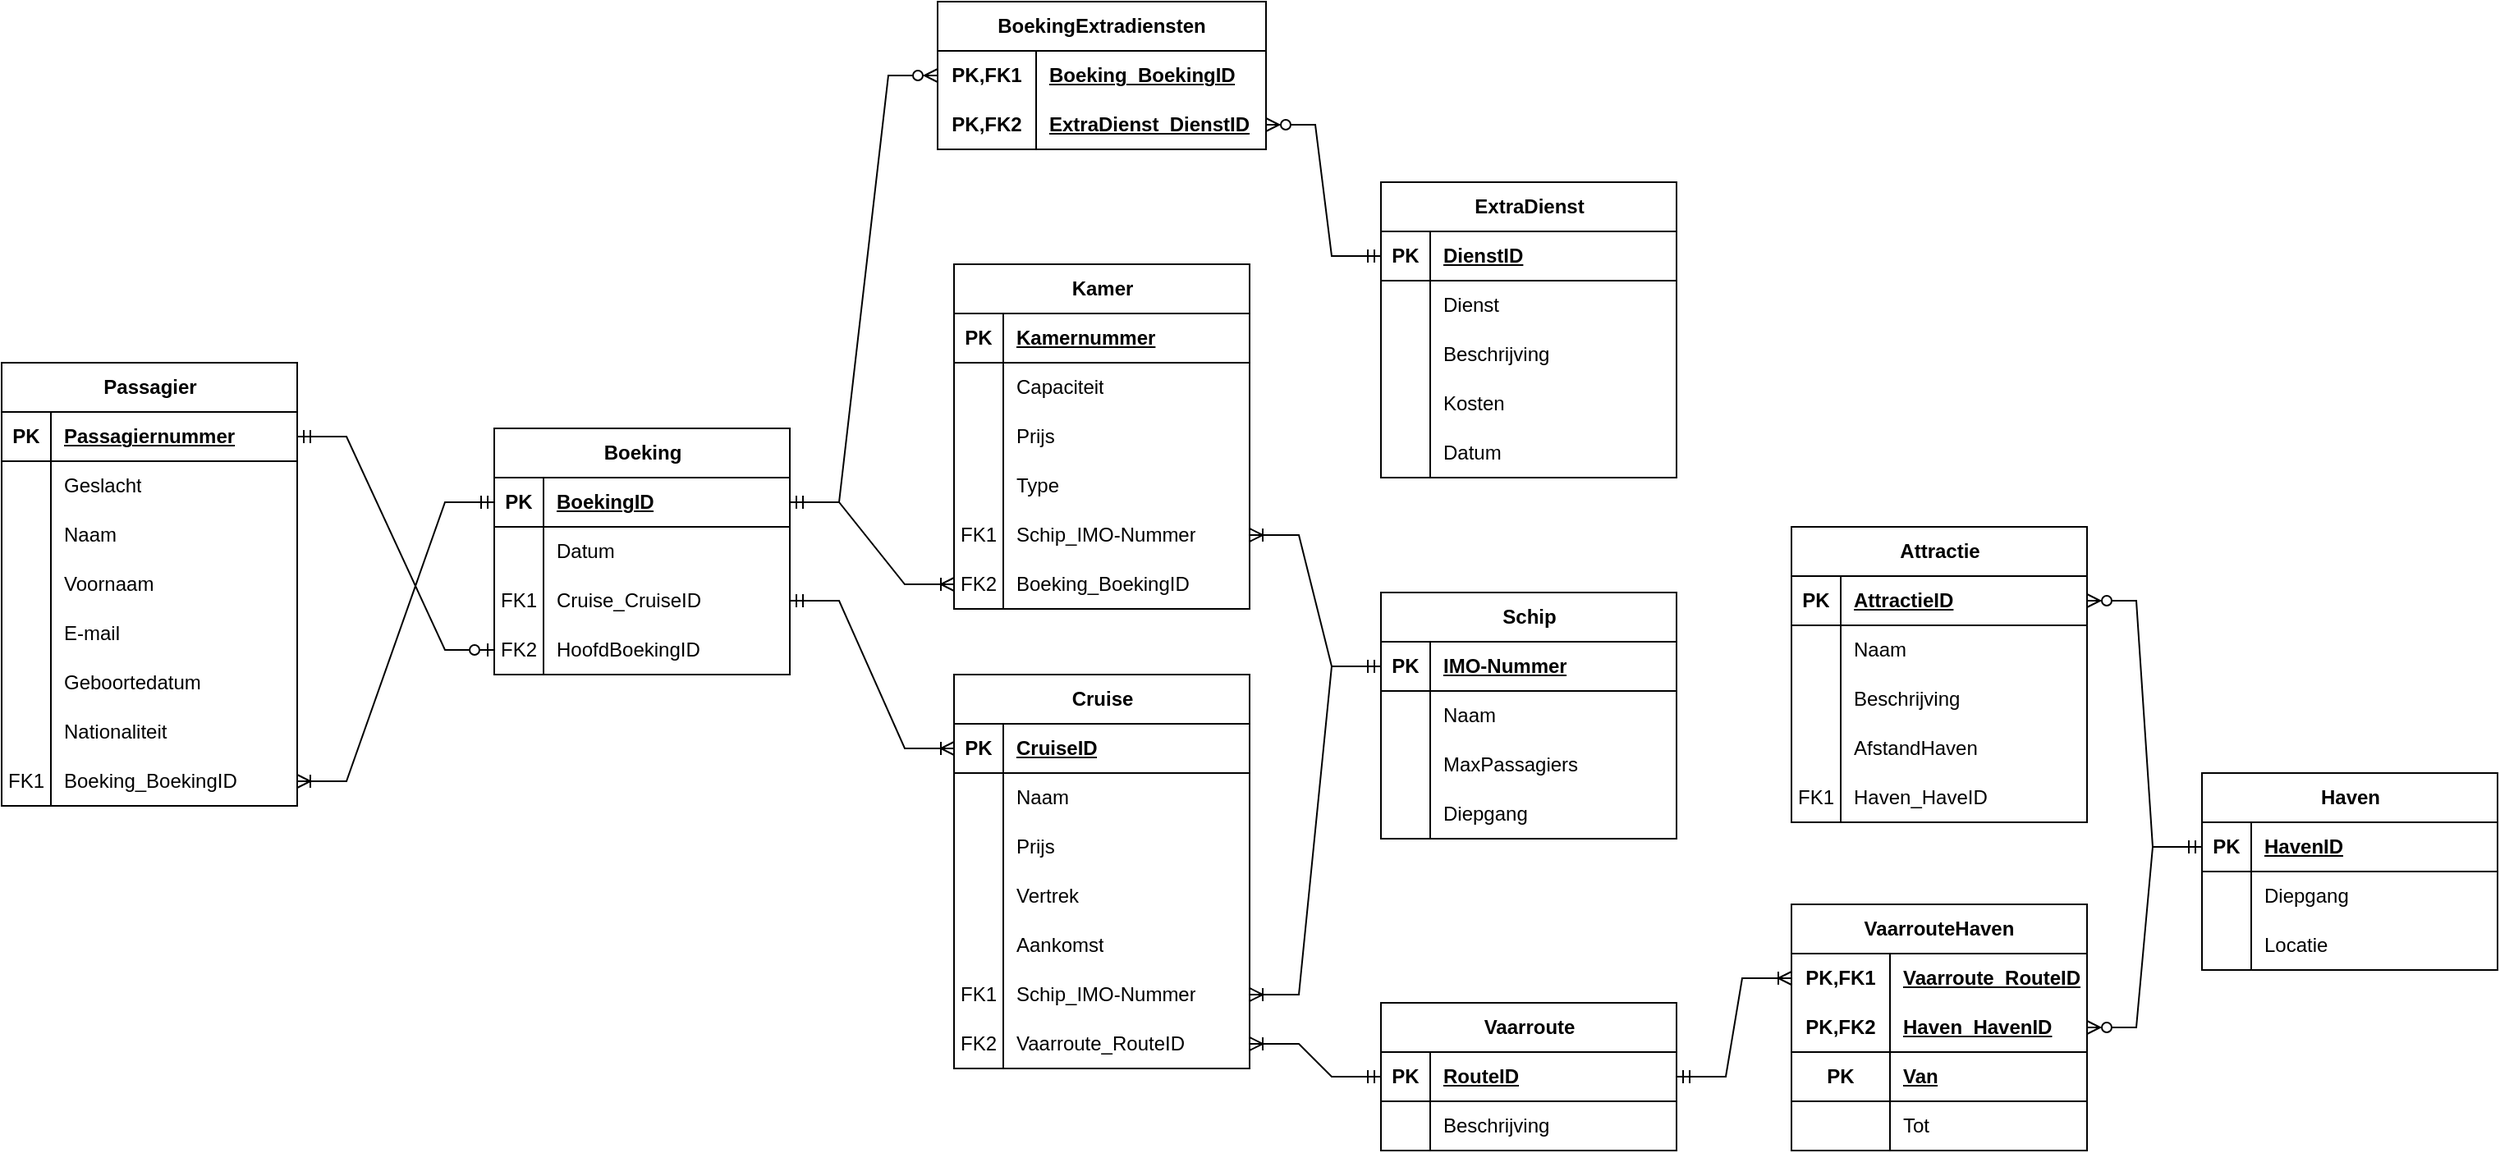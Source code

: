 <mxfile version="24.9.2">
  <diagram name="Pagina-1" id="iaRJB9y06wpxsuJR9kmJ">
    <mxGraphModel dx="1969" dy="868" grid="1" gridSize="10" guides="1" tooltips="1" connect="1" arrows="1" fold="1" page="1" pageScale="1" pageWidth="827" pageHeight="1169" math="0" shadow="0">
      <root>
        <mxCell id="0" />
        <mxCell id="1" parent="0" />
        <mxCell id="brrcOGSuiO2o1eat0ceF-1" value="Passagier" style="shape=table;startSize=30;container=1;collapsible=1;childLayout=tableLayout;fixedRows=1;rowLines=0;fontStyle=1;align=center;resizeLast=1;html=1;" vertex="1" parent="1">
          <mxGeometry x="80" y="500" width="180" height="270" as="geometry">
            <mxRectangle x="40" y="70" width="90" height="30" as="alternateBounds" />
          </mxGeometry>
        </mxCell>
        <mxCell id="brrcOGSuiO2o1eat0ceF-2" value="" style="shape=tableRow;horizontal=0;startSize=0;swimlaneHead=0;swimlaneBody=0;fillColor=none;collapsible=0;dropTarget=0;points=[[0,0.5],[1,0.5]];portConstraint=eastwest;top=0;left=0;right=0;bottom=1;" vertex="1" parent="brrcOGSuiO2o1eat0ceF-1">
          <mxGeometry y="30" width="180" height="30" as="geometry" />
        </mxCell>
        <mxCell id="brrcOGSuiO2o1eat0ceF-3" value="PK" style="shape=partialRectangle;connectable=0;fillColor=none;top=0;left=0;bottom=0;right=0;fontStyle=1;overflow=hidden;whiteSpace=wrap;html=1;" vertex="1" parent="brrcOGSuiO2o1eat0ceF-2">
          <mxGeometry width="30" height="30" as="geometry">
            <mxRectangle width="30" height="30" as="alternateBounds" />
          </mxGeometry>
        </mxCell>
        <mxCell id="brrcOGSuiO2o1eat0ceF-4" value="Passagiernummer" style="shape=partialRectangle;connectable=0;fillColor=none;top=0;left=0;bottom=0;right=0;align=left;spacingLeft=6;fontStyle=5;overflow=hidden;whiteSpace=wrap;html=1;" vertex="1" parent="brrcOGSuiO2o1eat0ceF-2">
          <mxGeometry x="30" width="150" height="30" as="geometry">
            <mxRectangle width="150" height="30" as="alternateBounds" />
          </mxGeometry>
        </mxCell>
        <mxCell id="brrcOGSuiO2o1eat0ceF-5" value="" style="shape=tableRow;horizontal=0;startSize=0;swimlaneHead=0;swimlaneBody=0;fillColor=none;collapsible=0;dropTarget=0;points=[[0,0.5],[1,0.5]];portConstraint=eastwest;top=0;left=0;right=0;bottom=0;" vertex="1" parent="brrcOGSuiO2o1eat0ceF-1">
          <mxGeometry y="60" width="180" height="30" as="geometry" />
        </mxCell>
        <mxCell id="brrcOGSuiO2o1eat0ceF-6" value="" style="shape=partialRectangle;connectable=0;fillColor=none;top=0;left=0;bottom=0;right=0;editable=1;overflow=hidden;whiteSpace=wrap;html=1;" vertex="1" parent="brrcOGSuiO2o1eat0ceF-5">
          <mxGeometry width="30" height="30" as="geometry">
            <mxRectangle width="30" height="30" as="alternateBounds" />
          </mxGeometry>
        </mxCell>
        <mxCell id="brrcOGSuiO2o1eat0ceF-7" value="Geslacht" style="shape=partialRectangle;connectable=0;fillColor=none;top=0;left=0;bottom=0;right=0;align=left;spacingLeft=6;overflow=hidden;whiteSpace=wrap;html=1;" vertex="1" parent="brrcOGSuiO2o1eat0ceF-5">
          <mxGeometry x="30" width="150" height="30" as="geometry">
            <mxRectangle width="150" height="30" as="alternateBounds" />
          </mxGeometry>
        </mxCell>
        <mxCell id="brrcOGSuiO2o1eat0ceF-8" value="" style="shape=tableRow;horizontal=0;startSize=0;swimlaneHead=0;swimlaneBody=0;fillColor=none;collapsible=0;dropTarget=0;points=[[0,0.5],[1,0.5]];portConstraint=eastwest;top=0;left=0;right=0;bottom=0;" vertex="1" parent="brrcOGSuiO2o1eat0ceF-1">
          <mxGeometry y="90" width="180" height="30" as="geometry" />
        </mxCell>
        <mxCell id="brrcOGSuiO2o1eat0ceF-9" value="" style="shape=partialRectangle;connectable=0;fillColor=none;top=0;left=0;bottom=0;right=0;editable=1;overflow=hidden;whiteSpace=wrap;html=1;" vertex="1" parent="brrcOGSuiO2o1eat0ceF-8">
          <mxGeometry width="30" height="30" as="geometry">
            <mxRectangle width="30" height="30" as="alternateBounds" />
          </mxGeometry>
        </mxCell>
        <mxCell id="brrcOGSuiO2o1eat0ceF-10" value="Naam" style="shape=partialRectangle;connectable=0;fillColor=none;top=0;left=0;bottom=0;right=0;align=left;spacingLeft=6;overflow=hidden;whiteSpace=wrap;html=1;" vertex="1" parent="brrcOGSuiO2o1eat0ceF-8">
          <mxGeometry x="30" width="150" height="30" as="geometry">
            <mxRectangle width="150" height="30" as="alternateBounds" />
          </mxGeometry>
        </mxCell>
        <mxCell id="brrcOGSuiO2o1eat0ceF-11" value="" style="shape=tableRow;horizontal=0;startSize=0;swimlaneHead=0;swimlaneBody=0;fillColor=none;collapsible=0;dropTarget=0;points=[[0,0.5],[1,0.5]];portConstraint=eastwest;top=0;left=0;right=0;bottom=0;" vertex="1" parent="brrcOGSuiO2o1eat0ceF-1">
          <mxGeometry y="120" width="180" height="30" as="geometry" />
        </mxCell>
        <mxCell id="brrcOGSuiO2o1eat0ceF-12" value="" style="shape=partialRectangle;connectable=0;fillColor=none;top=0;left=0;bottom=0;right=0;editable=1;overflow=hidden;whiteSpace=wrap;html=1;" vertex="1" parent="brrcOGSuiO2o1eat0ceF-11">
          <mxGeometry width="30" height="30" as="geometry">
            <mxRectangle width="30" height="30" as="alternateBounds" />
          </mxGeometry>
        </mxCell>
        <mxCell id="brrcOGSuiO2o1eat0ceF-13" value="Voornaam" style="shape=partialRectangle;connectable=0;fillColor=none;top=0;left=0;bottom=0;right=0;align=left;spacingLeft=6;overflow=hidden;whiteSpace=wrap;html=1;" vertex="1" parent="brrcOGSuiO2o1eat0ceF-11">
          <mxGeometry x="30" width="150" height="30" as="geometry">
            <mxRectangle width="150" height="30" as="alternateBounds" />
          </mxGeometry>
        </mxCell>
        <mxCell id="brrcOGSuiO2o1eat0ceF-14" value="" style="shape=tableRow;horizontal=0;startSize=0;swimlaneHead=0;swimlaneBody=0;fillColor=none;collapsible=0;dropTarget=0;points=[[0,0.5],[1,0.5]];portConstraint=eastwest;top=0;left=0;right=0;bottom=0;" vertex="1" parent="brrcOGSuiO2o1eat0ceF-1">
          <mxGeometry y="150" width="180" height="30" as="geometry" />
        </mxCell>
        <mxCell id="brrcOGSuiO2o1eat0ceF-15" value="" style="shape=partialRectangle;connectable=0;fillColor=none;top=0;left=0;bottom=0;right=0;editable=1;overflow=hidden;whiteSpace=wrap;html=1;" vertex="1" parent="brrcOGSuiO2o1eat0ceF-14">
          <mxGeometry width="30" height="30" as="geometry">
            <mxRectangle width="30" height="30" as="alternateBounds" />
          </mxGeometry>
        </mxCell>
        <mxCell id="brrcOGSuiO2o1eat0ceF-16" value="E-mail" style="shape=partialRectangle;connectable=0;fillColor=none;top=0;left=0;bottom=0;right=0;align=left;spacingLeft=6;overflow=hidden;whiteSpace=wrap;html=1;" vertex="1" parent="brrcOGSuiO2o1eat0ceF-14">
          <mxGeometry x="30" width="150" height="30" as="geometry">
            <mxRectangle width="150" height="30" as="alternateBounds" />
          </mxGeometry>
        </mxCell>
        <mxCell id="brrcOGSuiO2o1eat0ceF-17" value="" style="shape=tableRow;horizontal=0;startSize=0;swimlaneHead=0;swimlaneBody=0;fillColor=none;collapsible=0;dropTarget=0;points=[[0,0.5],[1,0.5]];portConstraint=eastwest;top=0;left=0;right=0;bottom=0;" vertex="1" parent="brrcOGSuiO2o1eat0ceF-1">
          <mxGeometry y="180" width="180" height="30" as="geometry" />
        </mxCell>
        <mxCell id="brrcOGSuiO2o1eat0ceF-18" value="" style="shape=partialRectangle;connectable=0;fillColor=none;top=0;left=0;bottom=0;right=0;editable=1;overflow=hidden;whiteSpace=wrap;html=1;" vertex="1" parent="brrcOGSuiO2o1eat0ceF-17">
          <mxGeometry width="30" height="30" as="geometry">
            <mxRectangle width="30" height="30" as="alternateBounds" />
          </mxGeometry>
        </mxCell>
        <mxCell id="brrcOGSuiO2o1eat0ceF-19" value="Geboortedatum" style="shape=partialRectangle;connectable=0;fillColor=none;top=0;left=0;bottom=0;right=0;align=left;spacingLeft=6;overflow=hidden;whiteSpace=wrap;html=1;" vertex="1" parent="brrcOGSuiO2o1eat0ceF-17">
          <mxGeometry x="30" width="150" height="30" as="geometry">
            <mxRectangle width="150" height="30" as="alternateBounds" />
          </mxGeometry>
        </mxCell>
        <mxCell id="brrcOGSuiO2o1eat0ceF-20" value="" style="shape=tableRow;horizontal=0;startSize=0;swimlaneHead=0;swimlaneBody=0;fillColor=none;collapsible=0;dropTarget=0;points=[[0,0.5],[1,0.5]];portConstraint=eastwest;top=0;left=0;right=0;bottom=0;" vertex="1" parent="brrcOGSuiO2o1eat0ceF-1">
          <mxGeometry y="210" width="180" height="30" as="geometry" />
        </mxCell>
        <mxCell id="brrcOGSuiO2o1eat0ceF-21" value="" style="shape=partialRectangle;connectable=0;fillColor=none;top=0;left=0;bottom=0;right=0;editable=1;overflow=hidden;whiteSpace=wrap;html=1;" vertex="1" parent="brrcOGSuiO2o1eat0ceF-20">
          <mxGeometry width="30" height="30" as="geometry">
            <mxRectangle width="30" height="30" as="alternateBounds" />
          </mxGeometry>
        </mxCell>
        <mxCell id="brrcOGSuiO2o1eat0ceF-22" value="Nationaliteit" style="shape=partialRectangle;connectable=0;fillColor=none;top=0;left=0;bottom=0;right=0;align=left;spacingLeft=6;overflow=hidden;whiteSpace=wrap;html=1;" vertex="1" parent="brrcOGSuiO2o1eat0ceF-20">
          <mxGeometry x="30" width="150" height="30" as="geometry">
            <mxRectangle width="150" height="30" as="alternateBounds" />
          </mxGeometry>
        </mxCell>
        <mxCell id="brrcOGSuiO2o1eat0ceF-23" value="" style="shape=tableRow;horizontal=0;startSize=0;swimlaneHead=0;swimlaneBody=0;fillColor=none;collapsible=0;dropTarget=0;points=[[0,0.5],[1,0.5]];portConstraint=eastwest;top=0;left=0;right=0;bottom=0;" vertex="1" parent="brrcOGSuiO2o1eat0ceF-1">
          <mxGeometry y="240" width="180" height="30" as="geometry" />
        </mxCell>
        <mxCell id="brrcOGSuiO2o1eat0ceF-24" value="FK1" style="shape=partialRectangle;connectable=0;fillColor=none;top=0;left=0;bottom=0;right=0;editable=1;overflow=hidden;whiteSpace=wrap;html=1;" vertex="1" parent="brrcOGSuiO2o1eat0ceF-23">
          <mxGeometry width="30" height="30" as="geometry">
            <mxRectangle width="30" height="30" as="alternateBounds" />
          </mxGeometry>
        </mxCell>
        <mxCell id="brrcOGSuiO2o1eat0ceF-25" value="Boeking_BoekingID" style="shape=partialRectangle;connectable=0;fillColor=none;top=0;left=0;bottom=0;right=0;align=left;spacingLeft=6;overflow=hidden;whiteSpace=wrap;html=1;" vertex="1" parent="brrcOGSuiO2o1eat0ceF-23">
          <mxGeometry x="30" width="150" height="30" as="geometry">
            <mxRectangle width="150" height="30" as="alternateBounds" />
          </mxGeometry>
        </mxCell>
        <mxCell id="brrcOGSuiO2o1eat0ceF-26" value="Schip" style="shape=table;startSize=30;container=1;collapsible=1;childLayout=tableLayout;fixedRows=1;rowLines=0;fontStyle=1;align=center;resizeLast=1;html=1;" vertex="1" parent="1">
          <mxGeometry x="920" y="640" width="180" height="150" as="geometry" />
        </mxCell>
        <mxCell id="brrcOGSuiO2o1eat0ceF-27" value="" style="shape=tableRow;horizontal=0;startSize=0;swimlaneHead=0;swimlaneBody=0;fillColor=none;collapsible=0;dropTarget=0;points=[[0,0.5],[1,0.5]];portConstraint=eastwest;top=0;left=0;right=0;bottom=1;" vertex="1" parent="brrcOGSuiO2o1eat0ceF-26">
          <mxGeometry y="30" width="180" height="30" as="geometry" />
        </mxCell>
        <mxCell id="brrcOGSuiO2o1eat0ceF-28" value="PK" style="shape=partialRectangle;connectable=0;fillColor=none;top=0;left=0;bottom=0;right=0;fontStyle=1;overflow=hidden;whiteSpace=wrap;html=1;" vertex="1" parent="brrcOGSuiO2o1eat0ceF-27">
          <mxGeometry width="30" height="30" as="geometry">
            <mxRectangle width="30" height="30" as="alternateBounds" />
          </mxGeometry>
        </mxCell>
        <mxCell id="brrcOGSuiO2o1eat0ceF-29" value="IMO-Nummer" style="shape=partialRectangle;connectable=0;fillColor=none;top=0;left=0;bottom=0;right=0;align=left;spacingLeft=6;fontStyle=5;overflow=hidden;whiteSpace=wrap;html=1;" vertex="1" parent="brrcOGSuiO2o1eat0ceF-27">
          <mxGeometry x="30" width="150" height="30" as="geometry">
            <mxRectangle width="150" height="30" as="alternateBounds" />
          </mxGeometry>
        </mxCell>
        <mxCell id="brrcOGSuiO2o1eat0ceF-30" value="" style="shape=tableRow;horizontal=0;startSize=0;swimlaneHead=0;swimlaneBody=0;fillColor=none;collapsible=0;dropTarget=0;points=[[0,0.5],[1,0.5]];portConstraint=eastwest;top=0;left=0;right=0;bottom=0;" vertex="1" parent="brrcOGSuiO2o1eat0ceF-26">
          <mxGeometry y="60" width="180" height="30" as="geometry" />
        </mxCell>
        <mxCell id="brrcOGSuiO2o1eat0ceF-31" value="" style="shape=partialRectangle;connectable=0;fillColor=none;top=0;left=0;bottom=0;right=0;editable=1;overflow=hidden;whiteSpace=wrap;html=1;" vertex="1" parent="brrcOGSuiO2o1eat0ceF-30">
          <mxGeometry width="30" height="30" as="geometry">
            <mxRectangle width="30" height="30" as="alternateBounds" />
          </mxGeometry>
        </mxCell>
        <mxCell id="brrcOGSuiO2o1eat0ceF-32" value="Naam" style="shape=partialRectangle;connectable=0;fillColor=none;top=0;left=0;bottom=0;right=0;align=left;spacingLeft=6;overflow=hidden;whiteSpace=wrap;html=1;" vertex="1" parent="brrcOGSuiO2o1eat0ceF-30">
          <mxGeometry x="30" width="150" height="30" as="geometry">
            <mxRectangle width="150" height="30" as="alternateBounds" />
          </mxGeometry>
        </mxCell>
        <mxCell id="brrcOGSuiO2o1eat0ceF-33" value="" style="shape=tableRow;horizontal=0;startSize=0;swimlaneHead=0;swimlaneBody=0;fillColor=none;collapsible=0;dropTarget=0;points=[[0,0.5],[1,0.5]];portConstraint=eastwest;top=0;left=0;right=0;bottom=0;" vertex="1" parent="brrcOGSuiO2o1eat0ceF-26">
          <mxGeometry y="90" width="180" height="30" as="geometry" />
        </mxCell>
        <mxCell id="brrcOGSuiO2o1eat0ceF-34" value="" style="shape=partialRectangle;connectable=0;fillColor=none;top=0;left=0;bottom=0;right=0;editable=1;overflow=hidden;whiteSpace=wrap;html=1;" vertex="1" parent="brrcOGSuiO2o1eat0ceF-33">
          <mxGeometry width="30" height="30" as="geometry">
            <mxRectangle width="30" height="30" as="alternateBounds" />
          </mxGeometry>
        </mxCell>
        <mxCell id="brrcOGSuiO2o1eat0ceF-35" value="MaxPassagiers" style="shape=partialRectangle;connectable=0;fillColor=none;top=0;left=0;bottom=0;right=0;align=left;spacingLeft=6;overflow=hidden;whiteSpace=wrap;html=1;" vertex="1" parent="brrcOGSuiO2o1eat0ceF-33">
          <mxGeometry x="30" width="150" height="30" as="geometry">
            <mxRectangle width="150" height="30" as="alternateBounds" />
          </mxGeometry>
        </mxCell>
        <mxCell id="brrcOGSuiO2o1eat0ceF-36" value="" style="shape=tableRow;horizontal=0;startSize=0;swimlaneHead=0;swimlaneBody=0;fillColor=none;collapsible=0;dropTarget=0;points=[[0,0.5],[1,0.5]];portConstraint=eastwest;top=0;left=0;right=0;bottom=0;" vertex="1" parent="brrcOGSuiO2o1eat0ceF-26">
          <mxGeometry y="120" width="180" height="30" as="geometry" />
        </mxCell>
        <mxCell id="brrcOGSuiO2o1eat0ceF-37" value="" style="shape=partialRectangle;connectable=0;fillColor=none;top=0;left=0;bottom=0;right=0;editable=1;overflow=hidden;whiteSpace=wrap;html=1;" vertex="1" parent="brrcOGSuiO2o1eat0ceF-36">
          <mxGeometry width="30" height="30" as="geometry">
            <mxRectangle width="30" height="30" as="alternateBounds" />
          </mxGeometry>
        </mxCell>
        <mxCell id="brrcOGSuiO2o1eat0ceF-38" value="Diepgang" style="shape=partialRectangle;connectable=0;fillColor=none;top=0;left=0;bottom=0;right=0;align=left;spacingLeft=6;overflow=hidden;whiteSpace=wrap;html=1;" vertex="1" parent="brrcOGSuiO2o1eat0ceF-36">
          <mxGeometry x="30" width="150" height="30" as="geometry">
            <mxRectangle width="150" height="30" as="alternateBounds" />
          </mxGeometry>
        </mxCell>
        <mxCell id="brrcOGSuiO2o1eat0ceF-39" value="Haven" style="shape=table;startSize=30;container=1;collapsible=1;childLayout=tableLayout;fixedRows=1;rowLines=0;fontStyle=1;align=center;resizeLast=1;html=1;" vertex="1" parent="1">
          <mxGeometry x="1420" y="750" width="180" height="120" as="geometry" />
        </mxCell>
        <mxCell id="brrcOGSuiO2o1eat0ceF-40" value="" style="shape=tableRow;horizontal=0;startSize=0;swimlaneHead=0;swimlaneBody=0;fillColor=none;collapsible=0;dropTarget=0;points=[[0,0.5],[1,0.5]];portConstraint=eastwest;top=0;left=0;right=0;bottom=1;" vertex="1" parent="brrcOGSuiO2o1eat0ceF-39">
          <mxGeometry y="30" width="180" height="30" as="geometry" />
        </mxCell>
        <mxCell id="brrcOGSuiO2o1eat0ceF-41" value="PK" style="shape=partialRectangle;connectable=0;fillColor=none;top=0;left=0;bottom=0;right=0;fontStyle=1;overflow=hidden;whiteSpace=wrap;html=1;" vertex="1" parent="brrcOGSuiO2o1eat0ceF-40">
          <mxGeometry width="30" height="30" as="geometry">
            <mxRectangle width="30" height="30" as="alternateBounds" />
          </mxGeometry>
        </mxCell>
        <mxCell id="brrcOGSuiO2o1eat0ceF-42" value="HavenID" style="shape=partialRectangle;connectable=0;fillColor=none;top=0;left=0;bottom=0;right=0;align=left;spacingLeft=6;fontStyle=5;overflow=hidden;whiteSpace=wrap;html=1;" vertex="1" parent="brrcOGSuiO2o1eat0ceF-40">
          <mxGeometry x="30" width="150" height="30" as="geometry">
            <mxRectangle width="150" height="30" as="alternateBounds" />
          </mxGeometry>
        </mxCell>
        <mxCell id="brrcOGSuiO2o1eat0ceF-43" value="" style="shape=tableRow;horizontal=0;startSize=0;swimlaneHead=0;swimlaneBody=0;fillColor=none;collapsible=0;dropTarget=0;points=[[0,0.5],[1,0.5]];portConstraint=eastwest;top=0;left=0;right=0;bottom=0;" vertex="1" parent="brrcOGSuiO2o1eat0ceF-39">
          <mxGeometry y="60" width="180" height="30" as="geometry" />
        </mxCell>
        <mxCell id="brrcOGSuiO2o1eat0ceF-44" value="" style="shape=partialRectangle;connectable=0;fillColor=none;top=0;left=0;bottom=0;right=0;editable=1;overflow=hidden;whiteSpace=wrap;html=1;" vertex="1" parent="brrcOGSuiO2o1eat0ceF-43">
          <mxGeometry width="30" height="30" as="geometry">
            <mxRectangle width="30" height="30" as="alternateBounds" />
          </mxGeometry>
        </mxCell>
        <mxCell id="brrcOGSuiO2o1eat0ceF-45" value="Diepgang" style="shape=partialRectangle;connectable=0;fillColor=none;top=0;left=0;bottom=0;right=0;align=left;spacingLeft=6;overflow=hidden;whiteSpace=wrap;html=1;" vertex="1" parent="brrcOGSuiO2o1eat0ceF-43">
          <mxGeometry x="30" width="150" height="30" as="geometry">
            <mxRectangle width="150" height="30" as="alternateBounds" />
          </mxGeometry>
        </mxCell>
        <mxCell id="brrcOGSuiO2o1eat0ceF-46" value="" style="shape=tableRow;horizontal=0;startSize=0;swimlaneHead=0;swimlaneBody=0;fillColor=none;collapsible=0;dropTarget=0;points=[[0,0.5],[1,0.5]];portConstraint=eastwest;top=0;left=0;right=0;bottom=0;" vertex="1" parent="brrcOGSuiO2o1eat0ceF-39">
          <mxGeometry y="90" width="180" height="30" as="geometry" />
        </mxCell>
        <mxCell id="brrcOGSuiO2o1eat0ceF-47" value="" style="shape=partialRectangle;connectable=0;fillColor=none;top=0;left=0;bottom=0;right=0;editable=1;overflow=hidden;whiteSpace=wrap;html=1;" vertex="1" parent="brrcOGSuiO2o1eat0ceF-46">
          <mxGeometry width="30" height="30" as="geometry">
            <mxRectangle width="30" height="30" as="alternateBounds" />
          </mxGeometry>
        </mxCell>
        <mxCell id="brrcOGSuiO2o1eat0ceF-48" value="Locatie" style="shape=partialRectangle;connectable=0;fillColor=none;top=0;left=0;bottom=0;right=0;align=left;spacingLeft=6;overflow=hidden;whiteSpace=wrap;html=1;" vertex="1" parent="brrcOGSuiO2o1eat0ceF-46">
          <mxGeometry x="30" width="150" height="30" as="geometry">
            <mxRectangle width="150" height="30" as="alternateBounds" />
          </mxGeometry>
        </mxCell>
        <mxCell id="brrcOGSuiO2o1eat0ceF-49" value="Kamer" style="shape=table;startSize=30;container=1;collapsible=1;childLayout=tableLayout;fixedRows=1;rowLines=0;fontStyle=1;align=center;resizeLast=1;html=1;" vertex="1" parent="1">
          <mxGeometry x="660" y="440" width="180" height="210" as="geometry" />
        </mxCell>
        <mxCell id="brrcOGSuiO2o1eat0ceF-50" value="" style="shape=tableRow;horizontal=0;startSize=0;swimlaneHead=0;swimlaneBody=0;fillColor=none;collapsible=0;dropTarget=0;points=[[0,0.5],[1,0.5]];portConstraint=eastwest;top=0;left=0;right=0;bottom=1;" vertex="1" parent="brrcOGSuiO2o1eat0ceF-49">
          <mxGeometry y="30" width="180" height="30" as="geometry" />
        </mxCell>
        <mxCell id="brrcOGSuiO2o1eat0ceF-51" value="PK" style="shape=partialRectangle;connectable=0;fillColor=none;top=0;left=0;bottom=0;right=0;fontStyle=1;overflow=hidden;whiteSpace=wrap;html=1;" vertex="1" parent="brrcOGSuiO2o1eat0ceF-50">
          <mxGeometry width="30" height="30" as="geometry">
            <mxRectangle width="30" height="30" as="alternateBounds" />
          </mxGeometry>
        </mxCell>
        <mxCell id="brrcOGSuiO2o1eat0ceF-52" value="Kamernummer" style="shape=partialRectangle;connectable=0;fillColor=none;top=0;left=0;bottom=0;right=0;align=left;spacingLeft=6;fontStyle=5;overflow=hidden;whiteSpace=wrap;html=1;" vertex="1" parent="brrcOGSuiO2o1eat0ceF-50">
          <mxGeometry x="30" width="150" height="30" as="geometry">
            <mxRectangle width="150" height="30" as="alternateBounds" />
          </mxGeometry>
        </mxCell>
        <mxCell id="brrcOGSuiO2o1eat0ceF-53" value="" style="shape=tableRow;horizontal=0;startSize=0;swimlaneHead=0;swimlaneBody=0;fillColor=none;collapsible=0;dropTarget=0;points=[[0,0.5],[1,0.5]];portConstraint=eastwest;top=0;left=0;right=0;bottom=0;" vertex="1" parent="brrcOGSuiO2o1eat0ceF-49">
          <mxGeometry y="60" width="180" height="30" as="geometry" />
        </mxCell>
        <mxCell id="brrcOGSuiO2o1eat0ceF-54" value="" style="shape=partialRectangle;connectable=0;fillColor=none;top=0;left=0;bottom=0;right=0;editable=1;overflow=hidden;whiteSpace=wrap;html=1;" vertex="1" parent="brrcOGSuiO2o1eat0ceF-53">
          <mxGeometry width="30" height="30" as="geometry">
            <mxRectangle width="30" height="30" as="alternateBounds" />
          </mxGeometry>
        </mxCell>
        <mxCell id="brrcOGSuiO2o1eat0ceF-55" value="Capaciteit" style="shape=partialRectangle;connectable=0;fillColor=none;top=0;left=0;bottom=0;right=0;align=left;spacingLeft=6;overflow=hidden;whiteSpace=wrap;html=1;" vertex="1" parent="brrcOGSuiO2o1eat0ceF-53">
          <mxGeometry x="30" width="150" height="30" as="geometry">
            <mxRectangle width="150" height="30" as="alternateBounds" />
          </mxGeometry>
        </mxCell>
        <mxCell id="brrcOGSuiO2o1eat0ceF-56" value="" style="shape=tableRow;horizontal=0;startSize=0;swimlaneHead=0;swimlaneBody=0;fillColor=none;collapsible=0;dropTarget=0;points=[[0,0.5],[1,0.5]];portConstraint=eastwest;top=0;left=0;right=0;bottom=0;" vertex="1" parent="brrcOGSuiO2o1eat0ceF-49">
          <mxGeometry y="90" width="180" height="30" as="geometry" />
        </mxCell>
        <mxCell id="brrcOGSuiO2o1eat0ceF-57" value="" style="shape=partialRectangle;connectable=0;fillColor=none;top=0;left=0;bottom=0;right=0;editable=1;overflow=hidden;whiteSpace=wrap;html=1;" vertex="1" parent="brrcOGSuiO2o1eat0ceF-56">
          <mxGeometry width="30" height="30" as="geometry">
            <mxRectangle width="30" height="30" as="alternateBounds" />
          </mxGeometry>
        </mxCell>
        <mxCell id="brrcOGSuiO2o1eat0ceF-58" value="Prijs" style="shape=partialRectangle;connectable=0;fillColor=none;top=0;left=0;bottom=0;right=0;align=left;spacingLeft=6;overflow=hidden;whiteSpace=wrap;html=1;" vertex="1" parent="brrcOGSuiO2o1eat0ceF-56">
          <mxGeometry x="30" width="150" height="30" as="geometry">
            <mxRectangle width="150" height="30" as="alternateBounds" />
          </mxGeometry>
        </mxCell>
        <mxCell id="brrcOGSuiO2o1eat0ceF-59" value="" style="shape=tableRow;horizontal=0;startSize=0;swimlaneHead=0;swimlaneBody=0;fillColor=none;collapsible=0;dropTarget=0;points=[[0,0.5],[1,0.5]];portConstraint=eastwest;top=0;left=0;right=0;bottom=0;" vertex="1" parent="brrcOGSuiO2o1eat0ceF-49">
          <mxGeometry y="120" width="180" height="30" as="geometry" />
        </mxCell>
        <mxCell id="brrcOGSuiO2o1eat0ceF-60" value="" style="shape=partialRectangle;connectable=0;fillColor=none;top=0;left=0;bottom=0;right=0;editable=1;overflow=hidden;whiteSpace=wrap;html=1;" vertex="1" parent="brrcOGSuiO2o1eat0ceF-59">
          <mxGeometry width="30" height="30" as="geometry">
            <mxRectangle width="30" height="30" as="alternateBounds" />
          </mxGeometry>
        </mxCell>
        <mxCell id="brrcOGSuiO2o1eat0ceF-61" value="Type" style="shape=partialRectangle;connectable=0;fillColor=none;top=0;left=0;bottom=0;right=0;align=left;spacingLeft=6;overflow=hidden;whiteSpace=wrap;html=1;" vertex="1" parent="brrcOGSuiO2o1eat0ceF-59">
          <mxGeometry x="30" width="150" height="30" as="geometry">
            <mxRectangle width="150" height="30" as="alternateBounds" />
          </mxGeometry>
        </mxCell>
        <mxCell id="brrcOGSuiO2o1eat0ceF-62" value="" style="shape=tableRow;horizontal=0;startSize=0;swimlaneHead=0;swimlaneBody=0;fillColor=none;collapsible=0;dropTarget=0;points=[[0,0.5],[1,0.5]];portConstraint=eastwest;top=0;left=0;right=0;bottom=0;" vertex="1" parent="brrcOGSuiO2o1eat0ceF-49">
          <mxGeometry y="150" width="180" height="30" as="geometry" />
        </mxCell>
        <mxCell id="brrcOGSuiO2o1eat0ceF-63" value="FK1" style="shape=partialRectangle;connectable=0;fillColor=none;top=0;left=0;bottom=0;right=0;editable=1;overflow=hidden;whiteSpace=wrap;html=1;" vertex="1" parent="brrcOGSuiO2o1eat0ceF-62">
          <mxGeometry width="30" height="30" as="geometry">
            <mxRectangle width="30" height="30" as="alternateBounds" />
          </mxGeometry>
        </mxCell>
        <mxCell id="brrcOGSuiO2o1eat0ceF-64" value="Schip_IMO-Nummer" style="shape=partialRectangle;connectable=0;fillColor=none;top=0;left=0;bottom=0;right=0;align=left;spacingLeft=6;overflow=hidden;whiteSpace=wrap;html=1;" vertex="1" parent="brrcOGSuiO2o1eat0ceF-62">
          <mxGeometry x="30" width="150" height="30" as="geometry">
            <mxRectangle width="150" height="30" as="alternateBounds" />
          </mxGeometry>
        </mxCell>
        <mxCell id="brrcOGSuiO2o1eat0ceF-65" value="" style="shape=tableRow;horizontal=0;startSize=0;swimlaneHead=0;swimlaneBody=0;fillColor=none;collapsible=0;dropTarget=0;points=[[0,0.5],[1,0.5]];portConstraint=eastwest;top=0;left=0;right=0;bottom=0;" vertex="1" parent="brrcOGSuiO2o1eat0ceF-49">
          <mxGeometry y="180" width="180" height="30" as="geometry" />
        </mxCell>
        <mxCell id="brrcOGSuiO2o1eat0ceF-66" value="FK2" style="shape=partialRectangle;connectable=0;fillColor=none;top=0;left=0;bottom=0;right=0;editable=1;overflow=hidden;whiteSpace=wrap;html=1;" vertex="1" parent="brrcOGSuiO2o1eat0ceF-65">
          <mxGeometry width="30" height="30" as="geometry">
            <mxRectangle width="30" height="30" as="alternateBounds" />
          </mxGeometry>
        </mxCell>
        <mxCell id="brrcOGSuiO2o1eat0ceF-67" value="Boeking_BoekingID" style="shape=partialRectangle;connectable=0;fillColor=none;top=0;left=0;bottom=0;right=0;align=left;spacingLeft=6;overflow=hidden;whiteSpace=wrap;html=1;" vertex="1" parent="brrcOGSuiO2o1eat0ceF-65">
          <mxGeometry x="30" width="150" height="30" as="geometry">
            <mxRectangle width="150" height="30" as="alternateBounds" />
          </mxGeometry>
        </mxCell>
        <mxCell id="brrcOGSuiO2o1eat0ceF-68" value="Cruise" style="shape=table;startSize=30;container=1;collapsible=1;childLayout=tableLayout;fixedRows=1;rowLines=0;fontStyle=1;align=center;resizeLast=1;html=1;" vertex="1" parent="1">
          <mxGeometry x="660" y="690" width="180" height="240" as="geometry" />
        </mxCell>
        <mxCell id="brrcOGSuiO2o1eat0ceF-69" value="" style="shape=tableRow;horizontal=0;startSize=0;swimlaneHead=0;swimlaneBody=0;fillColor=none;collapsible=0;dropTarget=0;points=[[0,0.5],[1,0.5]];portConstraint=eastwest;top=0;left=0;right=0;bottom=1;" vertex="1" parent="brrcOGSuiO2o1eat0ceF-68">
          <mxGeometry y="30" width="180" height="30" as="geometry" />
        </mxCell>
        <mxCell id="brrcOGSuiO2o1eat0ceF-70" value="PK" style="shape=partialRectangle;connectable=0;fillColor=none;top=0;left=0;bottom=0;right=0;fontStyle=1;overflow=hidden;whiteSpace=wrap;html=1;" vertex="1" parent="brrcOGSuiO2o1eat0ceF-69">
          <mxGeometry width="30" height="30" as="geometry">
            <mxRectangle width="30" height="30" as="alternateBounds" />
          </mxGeometry>
        </mxCell>
        <mxCell id="brrcOGSuiO2o1eat0ceF-71" value="CruiseID" style="shape=partialRectangle;connectable=0;fillColor=none;top=0;left=0;bottom=0;right=0;align=left;spacingLeft=6;fontStyle=5;overflow=hidden;whiteSpace=wrap;html=1;" vertex="1" parent="brrcOGSuiO2o1eat0ceF-69">
          <mxGeometry x="30" width="150" height="30" as="geometry">
            <mxRectangle width="150" height="30" as="alternateBounds" />
          </mxGeometry>
        </mxCell>
        <mxCell id="brrcOGSuiO2o1eat0ceF-72" value="" style="shape=tableRow;horizontal=0;startSize=0;swimlaneHead=0;swimlaneBody=0;fillColor=none;collapsible=0;dropTarget=0;points=[[0,0.5],[1,0.5]];portConstraint=eastwest;top=0;left=0;right=0;bottom=0;" vertex="1" parent="brrcOGSuiO2o1eat0ceF-68">
          <mxGeometry y="60" width="180" height="30" as="geometry" />
        </mxCell>
        <mxCell id="brrcOGSuiO2o1eat0ceF-73" value="" style="shape=partialRectangle;connectable=0;fillColor=none;top=0;left=0;bottom=0;right=0;editable=1;overflow=hidden;whiteSpace=wrap;html=1;" vertex="1" parent="brrcOGSuiO2o1eat0ceF-72">
          <mxGeometry width="30" height="30" as="geometry">
            <mxRectangle width="30" height="30" as="alternateBounds" />
          </mxGeometry>
        </mxCell>
        <mxCell id="brrcOGSuiO2o1eat0ceF-74" value="Naam" style="shape=partialRectangle;connectable=0;fillColor=none;top=0;left=0;bottom=0;right=0;align=left;spacingLeft=6;overflow=hidden;whiteSpace=wrap;html=1;" vertex="1" parent="brrcOGSuiO2o1eat0ceF-72">
          <mxGeometry x="30" width="150" height="30" as="geometry">
            <mxRectangle width="150" height="30" as="alternateBounds" />
          </mxGeometry>
        </mxCell>
        <mxCell id="brrcOGSuiO2o1eat0ceF-75" value="" style="shape=tableRow;horizontal=0;startSize=0;swimlaneHead=0;swimlaneBody=0;fillColor=none;collapsible=0;dropTarget=0;points=[[0,0.5],[1,0.5]];portConstraint=eastwest;top=0;left=0;right=0;bottom=0;" vertex="1" parent="brrcOGSuiO2o1eat0ceF-68">
          <mxGeometry y="90" width="180" height="30" as="geometry" />
        </mxCell>
        <mxCell id="brrcOGSuiO2o1eat0ceF-76" value="" style="shape=partialRectangle;connectable=0;fillColor=none;top=0;left=0;bottom=0;right=0;editable=1;overflow=hidden;whiteSpace=wrap;html=1;" vertex="1" parent="brrcOGSuiO2o1eat0ceF-75">
          <mxGeometry width="30" height="30" as="geometry">
            <mxRectangle width="30" height="30" as="alternateBounds" />
          </mxGeometry>
        </mxCell>
        <mxCell id="brrcOGSuiO2o1eat0ceF-77" value="Prijs" style="shape=partialRectangle;connectable=0;fillColor=none;top=0;left=0;bottom=0;right=0;align=left;spacingLeft=6;overflow=hidden;whiteSpace=wrap;html=1;" vertex="1" parent="brrcOGSuiO2o1eat0ceF-75">
          <mxGeometry x="30" width="150" height="30" as="geometry">
            <mxRectangle width="150" height="30" as="alternateBounds" />
          </mxGeometry>
        </mxCell>
        <mxCell id="brrcOGSuiO2o1eat0ceF-78" value="" style="shape=tableRow;horizontal=0;startSize=0;swimlaneHead=0;swimlaneBody=0;fillColor=none;collapsible=0;dropTarget=0;points=[[0,0.5],[1,0.5]];portConstraint=eastwest;top=0;left=0;right=0;bottom=0;" vertex="1" parent="brrcOGSuiO2o1eat0ceF-68">
          <mxGeometry y="120" width="180" height="30" as="geometry" />
        </mxCell>
        <mxCell id="brrcOGSuiO2o1eat0ceF-79" value="" style="shape=partialRectangle;connectable=0;fillColor=none;top=0;left=0;bottom=0;right=0;editable=1;overflow=hidden;whiteSpace=wrap;html=1;" vertex="1" parent="brrcOGSuiO2o1eat0ceF-78">
          <mxGeometry width="30" height="30" as="geometry">
            <mxRectangle width="30" height="30" as="alternateBounds" />
          </mxGeometry>
        </mxCell>
        <mxCell id="brrcOGSuiO2o1eat0ceF-80" value="Vertrek" style="shape=partialRectangle;connectable=0;fillColor=none;top=0;left=0;bottom=0;right=0;align=left;spacingLeft=6;overflow=hidden;whiteSpace=wrap;html=1;" vertex="1" parent="brrcOGSuiO2o1eat0ceF-78">
          <mxGeometry x="30" width="150" height="30" as="geometry">
            <mxRectangle width="150" height="30" as="alternateBounds" />
          </mxGeometry>
        </mxCell>
        <mxCell id="brrcOGSuiO2o1eat0ceF-81" value="" style="shape=tableRow;horizontal=0;startSize=0;swimlaneHead=0;swimlaneBody=0;fillColor=none;collapsible=0;dropTarget=0;points=[[0,0.5],[1,0.5]];portConstraint=eastwest;top=0;left=0;right=0;bottom=0;" vertex="1" parent="brrcOGSuiO2o1eat0ceF-68">
          <mxGeometry y="150" width="180" height="30" as="geometry" />
        </mxCell>
        <mxCell id="brrcOGSuiO2o1eat0ceF-82" value="" style="shape=partialRectangle;connectable=0;fillColor=none;top=0;left=0;bottom=0;right=0;editable=1;overflow=hidden;whiteSpace=wrap;html=1;" vertex="1" parent="brrcOGSuiO2o1eat0ceF-81">
          <mxGeometry width="30" height="30" as="geometry">
            <mxRectangle width="30" height="30" as="alternateBounds" />
          </mxGeometry>
        </mxCell>
        <mxCell id="brrcOGSuiO2o1eat0ceF-83" value="Aankomst" style="shape=partialRectangle;connectable=0;fillColor=none;top=0;left=0;bottom=0;right=0;align=left;spacingLeft=6;overflow=hidden;whiteSpace=wrap;html=1;" vertex="1" parent="brrcOGSuiO2o1eat0ceF-81">
          <mxGeometry x="30" width="150" height="30" as="geometry">
            <mxRectangle width="150" height="30" as="alternateBounds" />
          </mxGeometry>
        </mxCell>
        <mxCell id="brrcOGSuiO2o1eat0ceF-84" value="" style="shape=tableRow;horizontal=0;startSize=0;swimlaneHead=0;swimlaneBody=0;fillColor=none;collapsible=0;dropTarget=0;points=[[0,0.5],[1,0.5]];portConstraint=eastwest;top=0;left=0;right=0;bottom=0;" vertex="1" parent="brrcOGSuiO2o1eat0ceF-68">
          <mxGeometry y="180" width="180" height="30" as="geometry" />
        </mxCell>
        <mxCell id="brrcOGSuiO2o1eat0ceF-85" value="FK1" style="shape=partialRectangle;connectable=0;fillColor=none;top=0;left=0;bottom=0;right=0;editable=1;overflow=hidden;whiteSpace=wrap;html=1;" vertex="1" parent="brrcOGSuiO2o1eat0ceF-84">
          <mxGeometry width="30" height="30" as="geometry">
            <mxRectangle width="30" height="30" as="alternateBounds" />
          </mxGeometry>
        </mxCell>
        <mxCell id="brrcOGSuiO2o1eat0ceF-86" value="Schip_IMO-Nummer" style="shape=partialRectangle;connectable=0;fillColor=none;top=0;left=0;bottom=0;right=0;align=left;spacingLeft=6;overflow=hidden;whiteSpace=wrap;html=1;" vertex="1" parent="brrcOGSuiO2o1eat0ceF-84">
          <mxGeometry x="30" width="150" height="30" as="geometry">
            <mxRectangle width="150" height="30" as="alternateBounds" />
          </mxGeometry>
        </mxCell>
        <mxCell id="brrcOGSuiO2o1eat0ceF-87" value="" style="shape=tableRow;horizontal=0;startSize=0;swimlaneHead=0;swimlaneBody=0;fillColor=none;collapsible=0;dropTarget=0;points=[[0,0.5],[1,0.5]];portConstraint=eastwest;top=0;left=0;right=0;bottom=0;" vertex="1" parent="brrcOGSuiO2o1eat0ceF-68">
          <mxGeometry y="210" width="180" height="30" as="geometry" />
        </mxCell>
        <mxCell id="brrcOGSuiO2o1eat0ceF-88" value="FK2" style="shape=partialRectangle;connectable=0;fillColor=none;top=0;left=0;bottom=0;right=0;editable=1;overflow=hidden;whiteSpace=wrap;html=1;" vertex="1" parent="brrcOGSuiO2o1eat0ceF-87">
          <mxGeometry width="30" height="30" as="geometry">
            <mxRectangle width="30" height="30" as="alternateBounds" />
          </mxGeometry>
        </mxCell>
        <mxCell id="brrcOGSuiO2o1eat0ceF-89" value="Vaarroute_RouteID" style="shape=partialRectangle;connectable=0;fillColor=none;top=0;left=0;bottom=0;right=0;align=left;spacingLeft=6;overflow=hidden;whiteSpace=wrap;html=1;" vertex="1" parent="brrcOGSuiO2o1eat0ceF-87">
          <mxGeometry x="30" width="150" height="30" as="geometry">
            <mxRectangle width="150" height="30" as="alternateBounds" />
          </mxGeometry>
        </mxCell>
        <mxCell id="brrcOGSuiO2o1eat0ceF-90" value="Vaarroute" style="shape=table;startSize=30;container=1;collapsible=1;childLayout=tableLayout;fixedRows=1;rowLines=0;fontStyle=1;align=center;resizeLast=1;html=1;" vertex="1" parent="1">
          <mxGeometry x="920" y="890" width="180" height="90" as="geometry" />
        </mxCell>
        <mxCell id="brrcOGSuiO2o1eat0ceF-91" value="" style="shape=tableRow;horizontal=0;startSize=0;swimlaneHead=0;swimlaneBody=0;fillColor=none;collapsible=0;dropTarget=0;points=[[0,0.5],[1,0.5]];portConstraint=eastwest;top=0;left=0;right=0;bottom=1;" vertex="1" parent="brrcOGSuiO2o1eat0ceF-90">
          <mxGeometry y="30" width="180" height="30" as="geometry" />
        </mxCell>
        <mxCell id="brrcOGSuiO2o1eat0ceF-92" value="PK" style="shape=partialRectangle;connectable=0;fillColor=none;top=0;left=0;bottom=0;right=0;fontStyle=1;overflow=hidden;whiteSpace=wrap;html=1;" vertex="1" parent="brrcOGSuiO2o1eat0ceF-91">
          <mxGeometry width="30" height="30" as="geometry">
            <mxRectangle width="30" height="30" as="alternateBounds" />
          </mxGeometry>
        </mxCell>
        <mxCell id="brrcOGSuiO2o1eat0ceF-93" value="RouteID" style="shape=partialRectangle;connectable=0;fillColor=none;top=0;left=0;bottom=0;right=0;align=left;spacingLeft=6;fontStyle=5;overflow=hidden;whiteSpace=wrap;html=1;" vertex="1" parent="brrcOGSuiO2o1eat0ceF-91">
          <mxGeometry x="30" width="150" height="30" as="geometry">
            <mxRectangle width="150" height="30" as="alternateBounds" />
          </mxGeometry>
        </mxCell>
        <mxCell id="brrcOGSuiO2o1eat0ceF-94" value="" style="shape=tableRow;horizontal=0;startSize=0;swimlaneHead=0;swimlaneBody=0;fillColor=none;collapsible=0;dropTarget=0;points=[[0,0.5],[1,0.5]];portConstraint=eastwest;top=0;left=0;right=0;bottom=0;" vertex="1" parent="brrcOGSuiO2o1eat0ceF-90">
          <mxGeometry y="60" width="180" height="30" as="geometry" />
        </mxCell>
        <mxCell id="brrcOGSuiO2o1eat0ceF-95" value="" style="shape=partialRectangle;connectable=0;fillColor=none;top=0;left=0;bottom=0;right=0;editable=1;overflow=hidden;whiteSpace=wrap;html=1;" vertex="1" parent="brrcOGSuiO2o1eat0ceF-94">
          <mxGeometry width="30" height="30" as="geometry">
            <mxRectangle width="30" height="30" as="alternateBounds" />
          </mxGeometry>
        </mxCell>
        <mxCell id="brrcOGSuiO2o1eat0ceF-96" value="Beschrijving" style="shape=partialRectangle;connectable=0;fillColor=none;top=0;left=0;bottom=0;right=0;align=left;spacingLeft=6;overflow=hidden;whiteSpace=wrap;html=1;" vertex="1" parent="brrcOGSuiO2o1eat0ceF-94">
          <mxGeometry x="30" width="150" height="30" as="geometry">
            <mxRectangle width="150" height="30" as="alternateBounds" />
          </mxGeometry>
        </mxCell>
        <mxCell id="brrcOGSuiO2o1eat0ceF-97" value="Boeking" style="shape=table;startSize=30;container=1;collapsible=1;childLayout=tableLayout;fixedRows=1;rowLines=0;fontStyle=1;align=center;resizeLast=1;html=1;" vertex="1" parent="1">
          <mxGeometry x="380" y="540" width="180" height="150" as="geometry" />
        </mxCell>
        <mxCell id="brrcOGSuiO2o1eat0ceF-98" value="" style="shape=tableRow;horizontal=0;startSize=0;swimlaneHead=0;swimlaneBody=0;fillColor=none;collapsible=0;dropTarget=0;points=[[0,0.5],[1,0.5]];portConstraint=eastwest;top=0;left=0;right=0;bottom=1;" vertex="1" parent="brrcOGSuiO2o1eat0ceF-97">
          <mxGeometry y="30" width="180" height="30" as="geometry" />
        </mxCell>
        <mxCell id="brrcOGSuiO2o1eat0ceF-99" value="PK" style="shape=partialRectangle;connectable=0;fillColor=none;top=0;left=0;bottom=0;right=0;fontStyle=1;overflow=hidden;whiteSpace=wrap;html=1;" vertex="1" parent="brrcOGSuiO2o1eat0ceF-98">
          <mxGeometry width="30" height="30" as="geometry">
            <mxRectangle width="30" height="30" as="alternateBounds" />
          </mxGeometry>
        </mxCell>
        <mxCell id="brrcOGSuiO2o1eat0ceF-100" value="BoekingID" style="shape=partialRectangle;connectable=0;fillColor=none;top=0;left=0;bottom=0;right=0;align=left;spacingLeft=6;fontStyle=5;overflow=hidden;whiteSpace=wrap;html=1;" vertex="1" parent="brrcOGSuiO2o1eat0ceF-98">
          <mxGeometry x="30" width="150" height="30" as="geometry">
            <mxRectangle width="150" height="30" as="alternateBounds" />
          </mxGeometry>
        </mxCell>
        <mxCell id="brrcOGSuiO2o1eat0ceF-101" value="" style="shape=tableRow;horizontal=0;startSize=0;swimlaneHead=0;swimlaneBody=0;fillColor=none;collapsible=0;dropTarget=0;points=[[0,0.5],[1,0.5]];portConstraint=eastwest;top=0;left=0;right=0;bottom=0;" vertex="1" parent="brrcOGSuiO2o1eat0ceF-97">
          <mxGeometry y="60" width="180" height="30" as="geometry" />
        </mxCell>
        <mxCell id="brrcOGSuiO2o1eat0ceF-102" value="" style="shape=partialRectangle;connectable=0;fillColor=none;top=0;left=0;bottom=0;right=0;editable=1;overflow=hidden;whiteSpace=wrap;html=1;" vertex="1" parent="brrcOGSuiO2o1eat0ceF-101">
          <mxGeometry width="30" height="30" as="geometry">
            <mxRectangle width="30" height="30" as="alternateBounds" />
          </mxGeometry>
        </mxCell>
        <mxCell id="brrcOGSuiO2o1eat0ceF-103" value="Datum" style="shape=partialRectangle;connectable=0;fillColor=none;top=0;left=0;bottom=0;right=0;align=left;spacingLeft=6;overflow=hidden;whiteSpace=wrap;html=1;" vertex="1" parent="brrcOGSuiO2o1eat0ceF-101">
          <mxGeometry x="30" width="150" height="30" as="geometry">
            <mxRectangle width="150" height="30" as="alternateBounds" />
          </mxGeometry>
        </mxCell>
        <mxCell id="brrcOGSuiO2o1eat0ceF-104" value="" style="shape=tableRow;horizontal=0;startSize=0;swimlaneHead=0;swimlaneBody=0;fillColor=none;collapsible=0;dropTarget=0;points=[[0,0.5],[1,0.5]];portConstraint=eastwest;top=0;left=0;right=0;bottom=0;" vertex="1" parent="brrcOGSuiO2o1eat0ceF-97">
          <mxGeometry y="90" width="180" height="30" as="geometry" />
        </mxCell>
        <mxCell id="brrcOGSuiO2o1eat0ceF-105" value="FK1" style="shape=partialRectangle;connectable=0;fillColor=none;top=0;left=0;bottom=0;right=0;editable=1;overflow=hidden;whiteSpace=wrap;html=1;" vertex="1" parent="brrcOGSuiO2o1eat0ceF-104">
          <mxGeometry width="30" height="30" as="geometry">
            <mxRectangle width="30" height="30" as="alternateBounds" />
          </mxGeometry>
        </mxCell>
        <mxCell id="brrcOGSuiO2o1eat0ceF-106" value="Cruise_CruiseID" style="shape=partialRectangle;connectable=0;fillColor=none;top=0;left=0;bottom=0;right=0;align=left;spacingLeft=6;overflow=hidden;whiteSpace=wrap;html=1;" vertex="1" parent="brrcOGSuiO2o1eat0ceF-104">
          <mxGeometry x="30" width="150" height="30" as="geometry">
            <mxRectangle width="150" height="30" as="alternateBounds" />
          </mxGeometry>
        </mxCell>
        <mxCell id="brrcOGSuiO2o1eat0ceF-107" value="" style="shape=tableRow;horizontal=0;startSize=0;swimlaneHead=0;swimlaneBody=0;fillColor=none;collapsible=0;dropTarget=0;points=[[0,0.5],[1,0.5]];portConstraint=eastwest;top=0;left=0;right=0;bottom=0;" vertex="1" parent="brrcOGSuiO2o1eat0ceF-97">
          <mxGeometry y="120" width="180" height="30" as="geometry" />
        </mxCell>
        <mxCell id="brrcOGSuiO2o1eat0ceF-108" value="FK2" style="shape=partialRectangle;connectable=0;fillColor=none;top=0;left=0;bottom=0;right=0;editable=1;overflow=hidden;whiteSpace=wrap;html=1;" vertex="1" parent="brrcOGSuiO2o1eat0ceF-107">
          <mxGeometry width="30" height="30" as="geometry">
            <mxRectangle width="30" height="30" as="alternateBounds" />
          </mxGeometry>
        </mxCell>
        <mxCell id="brrcOGSuiO2o1eat0ceF-109" value="HoofdBoekingID" style="shape=partialRectangle;connectable=0;fillColor=none;top=0;left=0;bottom=0;right=0;align=left;spacingLeft=6;overflow=hidden;whiteSpace=wrap;html=1;" vertex="1" parent="brrcOGSuiO2o1eat0ceF-107">
          <mxGeometry x="30" width="150" height="30" as="geometry">
            <mxRectangle width="150" height="30" as="alternateBounds" />
          </mxGeometry>
        </mxCell>
        <mxCell id="brrcOGSuiO2o1eat0ceF-110" value="ExtraDienst" style="shape=table;startSize=30;container=1;collapsible=1;childLayout=tableLayout;fixedRows=1;rowLines=0;fontStyle=1;align=center;resizeLast=1;html=1;" vertex="1" parent="1">
          <mxGeometry x="920" y="390" width="180" height="180" as="geometry" />
        </mxCell>
        <mxCell id="brrcOGSuiO2o1eat0ceF-111" value="" style="shape=tableRow;horizontal=0;startSize=0;swimlaneHead=0;swimlaneBody=0;fillColor=none;collapsible=0;dropTarget=0;points=[[0,0.5],[1,0.5]];portConstraint=eastwest;top=0;left=0;right=0;bottom=1;" vertex="1" parent="brrcOGSuiO2o1eat0ceF-110">
          <mxGeometry y="30" width="180" height="30" as="geometry" />
        </mxCell>
        <mxCell id="brrcOGSuiO2o1eat0ceF-112" value="PK" style="shape=partialRectangle;connectable=0;fillColor=none;top=0;left=0;bottom=0;right=0;fontStyle=1;overflow=hidden;whiteSpace=wrap;html=1;" vertex="1" parent="brrcOGSuiO2o1eat0ceF-111">
          <mxGeometry width="30" height="30" as="geometry">
            <mxRectangle width="30" height="30" as="alternateBounds" />
          </mxGeometry>
        </mxCell>
        <mxCell id="brrcOGSuiO2o1eat0ceF-113" value="DienstID" style="shape=partialRectangle;connectable=0;fillColor=none;top=0;left=0;bottom=0;right=0;align=left;spacingLeft=6;fontStyle=5;overflow=hidden;whiteSpace=wrap;html=1;" vertex="1" parent="brrcOGSuiO2o1eat0ceF-111">
          <mxGeometry x="30" width="150" height="30" as="geometry">
            <mxRectangle width="150" height="30" as="alternateBounds" />
          </mxGeometry>
        </mxCell>
        <mxCell id="brrcOGSuiO2o1eat0ceF-114" value="" style="shape=tableRow;horizontal=0;startSize=0;swimlaneHead=0;swimlaneBody=0;fillColor=none;collapsible=0;dropTarget=0;points=[[0,0.5],[1,0.5]];portConstraint=eastwest;top=0;left=0;right=0;bottom=0;" vertex="1" parent="brrcOGSuiO2o1eat0ceF-110">
          <mxGeometry y="60" width="180" height="30" as="geometry" />
        </mxCell>
        <mxCell id="brrcOGSuiO2o1eat0ceF-115" value="" style="shape=partialRectangle;connectable=0;fillColor=none;top=0;left=0;bottom=0;right=0;editable=1;overflow=hidden;whiteSpace=wrap;html=1;" vertex="1" parent="brrcOGSuiO2o1eat0ceF-114">
          <mxGeometry width="30" height="30" as="geometry">
            <mxRectangle width="30" height="30" as="alternateBounds" />
          </mxGeometry>
        </mxCell>
        <mxCell id="brrcOGSuiO2o1eat0ceF-116" value="Dienst" style="shape=partialRectangle;connectable=0;fillColor=none;top=0;left=0;bottom=0;right=0;align=left;spacingLeft=6;overflow=hidden;whiteSpace=wrap;html=1;" vertex="1" parent="brrcOGSuiO2o1eat0ceF-114">
          <mxGeometry x="30" width="150" height="30" as="geometry">
            <mxRectangle width="150" height="30" as="alternateBounds" />
          </mxGeometry>
        </mxCell>
        <mxCell id="brrcOGSuiO2o1eat0ceF-117" value="" style="shape=tableRow;horizontal=0;startSize=0;swimlaneHead=0;swimlaneBody=0;fillColor=none;collapsible=0;dropTarget=0;points=[[0,0.5],[1,0.5]];portConstraint=eastwest;top=0;left=0;right=0;bottom=0;" vertex="1" parent="brrcOGSuiO2o1eat0ceF-110">
          <mxGeometry y="90" width="180" height="30" as="geometry" />
        </mxCell>
        <mxCell id="brrcOGSuiO2o1eat0ceF-118" value="" style="shape=partialRectangle;connectable=0;fillColor=none;top=0;left=0;bottom=0;right=0;editable=1;overflow=hidden;whiteSpace=wrap;html=1;" vertex="1" parent="brrcOGSuiO2o1eat0ceF-117">
          <mxGeometry width="30" height="30" as="geometry">
            <mxRectangle width="30" height="30" as="alternateBounds" />
          </mxGeometry>
        </mxCell>
        <mxCell id="brrcOGSuiO2o1eat0ceF-119" value="Beschrijving" style="shape=partialRectangle;connectable=0;fillColor=none;top=0;left=0;bottom=0;right=0;align=left;spacingLeft=6;overflow=hidden;whiteSpace=wrap;html=1;" vertex="1" parent="brrcOGSuiO2o1eat0ceF-117">
          <mxGeometry x="30" width="150" height="30" as="geometry">
            <mxRectangle width="150" height="30" as="alternateBounds" />
          </mxGeometry>
        </mxCell>
        <mxCell id="brrcOGSuiO2o1eat0ceF-120" value="" style="shape=tableRow;horizontal=0;startSize=0;swimlaneHead=0;swimlaneBody=0;fillColor=none;collapsible=0;dropTarget=0;points=[[0,0.5],[1,0.5]];portConstraint=eastwest;top=0;left=0;right=0;bottom=0;" vertex="1" parent="brrcOGSuiO2o1eat0ceF-110">
          <mxGeometry y="120" width="180" height="30" as="geometry" />
        </mxCell>
        <mxCell id="brrcOGSuiO2o1eat0ceF-121" value="" style="shape=partialRectangle;connectable=0;fillColor=none;top=0;left=0;bottom=0;right=0;editable=1;overflow=hidden;whiteSpace=wrap;html=1;" vertex="1" parent="brrcOGSuiO2o1eat0ceF-120">
          <mxGeometry width="30" height="30" as="geometry">
            <mxRectangle width="30" height="30" as="alternateBounds" />
          </mxGeometry>
        </mxCell>
        <mxCell id="brrcOGSuiO2o1eat0ceF-122" value="Kosten" style="shape=partialRectangle;connectable=0;fillColor=none;top=0;left=0;bottom=0;right=0;align=left;spacingLeft=6;overflow=hidden;whiteSpace=wrap;html=1;" vertex="1" parent="brrcOGSuiO2o1eat0ceF-120">
          <mxGeometry x="30" width="150" height="30" as="geometry">
            <mxRectangle width="150" height="30" as="alternateBounds" />
          </mxGeometry>
        </mxCell>
        <mxCell id="brrcOGSuiO2o1eat0ceF-123" value="" style="shape=tableRow;horizontal=0;startSize=0;swimlaneHead=0;swimlaneBody=0;fillColor=none;collapsible=0;dropTarget=0;points=[[0,0.5],[1,0.5]];portConstraint=eastwest;top=0;left=0;right=0;bottom=0;" vertex="1" parent="brrcOGSuiO2o1eat0ceF-110">
          <mxGeometry y="150" width="180" height="30" as="geometry" />
        </mxCell>
        <mxCell id="brrcOGSuiO2o1eat0ceF-124" value="" style="shape=partialRectangle;connectable=0;fillColor=none;top=0;left=0;bottom=0;right=0;editable=1;overflow=hidden;whiteSpace=wrap;html=1;" vertex="1" parent="brrcOGSuiO2o1eat0ceF-123">
          <mxGeometry width="30" height="30" as="geometry">
            <mxRectangle width="30" height="30" as="alternateBounds" />
          </mxGeometry>
        </mxCell>
        <mxCell id="brrcOGSuiO2o1eat0ceF-125" value="Datum" style="shape=partialRectangle;connectable=0;fillColor=none;top=0;left=0;bottom=0;right=0;align=left;spacingLeft=6;overflow=hidden;whiteSpace=wrap;html=1;" vertex="1" parent="brrcOGSuiO2o1eat0ceF-123">
          <mxGeometry x="30" width="150" height="30" as="geometry">
            <mxRectangle width="150" height="30" as="alternateBounds" />
          </mxGeometry>
        </mxCell>
        <mxCell id="brrcOGSuiO2o1eat0ceF-126" value="Attractie" style="shape=table;startSize=30;container=1;collapsible=1;childLayout=tableLayout;fixedRows=1;rowLines=0;fontStyle=1;align=center;resizeLast=1;html=1;" vertex="1" parent="1">
          <mxGeometry x="1170" y="600" width="180" height="180" as="geometry" />
        </mxCell>
        <mxCell id="brrcOGSuiO2o1eat0ceF-127" value="" style="shape=tableRow;horizontal=0;startSize=0;swimlaneHead=0;swimlaneBody=0;fillColor=none;collapsible=0;dropTarget=0;points=[[0,0.5],[1,0.5]];portConstraint=eastwest;top=0;left=0;right=0;bottom=1;" vertex="1" parent="brrcOGSuiO2o1eat0ceF-126">
          <mxGeometry y="30" width="180" height="30" as="geometry" />
        </mxCell>
        <mxCell id="brrcOGSuiO2o1eat0ceF-128" value="PK" style="shape=partialRectangle;connectable=0;fillColor=none;top=0;left=0;bottom=0;right=0;fontStyle=1;overflow=hidden;whiteSpace=wrap;html=1;" vertex="1" parent="brrcOGSuiO2o1eat0ceF-127">
          <mxGeometry width="30" height="30" as="geometry">
            <mxRectangle width="30" height="30" as="alternateBounds" />
          </mxGeometry>
        </mxCell>
        <mxCell id="brrcOGSuiO2o1eat0ceF-129" value="AttractieID" style="shape=partialRectangle;connectable=0;fillColor=none;top=0;left=0;bottom=0;right=0;align=left;spacingLeft=6;fontStyle=5;overflow=hidden;whiteSpace=wrap;html=1;" vertex="1" parent="brrcOGSuiO2o1eat0ceF-127">
          <mxGeometry x="30" width="150" height="30" as="geometry">
            <mxRectangle width="150" height="30" as="alternateBounds" />
          </mxGeometry>
        </mxCell>
        <mxCell id="brrcOGSuiO2o1eat0ceF-130" value="" style="shape=tableRow;horizontal=0;startSize=0;swimlaneHead=0;swimlaneBody=0;fillColor=none;collapsible=0;dropTarget=0;points=[[0,0.5],[1,0.5]];portConstraint=eastwest;top=0;left=0;right=0;bottom=0;" vertex="1" parent="brrcOGSuiO2o1eat0ceF-126">
          <mxGeometry y="60" width="180" height="30" as="geometry" />
        </mxCell>
        <mxCell id="brrcOGSuiO2o1eat0ceF-131" value="" style="shape=partialRectangle;connectable=0;fillColor=none;top=0;left=0;bottom=0;right=0;editable=1;overflow=hidden;whiteSpace=wrap;html=1;" vertex="1" parent="brrcOGSuiO2o1eat0ceF-130">
          <mxGeometry width="30" height="30" as="geometry">
            <mxRectangle width="30" height="30" as="alternateBounds" />
          </mxGeometry>
        </mxCell>
        <mxCell id="brrcOGSuiO2o1eat0ceF-132" value="Naam" style="shape=partialRectangle;connectable=0;fillColor=none;top=0;left=0;bottom=0;right=0;align=left;spacingLeft=6;overflow=hidden;whiteSpace=wrap;html=1;" vertex="1" parent="brrcOGSuiO2o1eat0ceF-130">
          <mxGeometry x="30" width="150" height="30" as="geometry">
            <mxRectangle width="150" height="30" as="alternateBounds" />
          </mxGeometry>
        </mxCell>
        <mxCell id="brrcOGSuiO2o1eat0ceF-133" value="" style="shape=tableRow;horizontal=0;startSize=0;swimlaneHead=0;swimlaneBody=0;fillColor=none;collapsible=0;dropTarget=0;points=[[0,0.5],[1,0.5]];portConstraint=eastwest;top=0;left=0;right=0;bottom=0;" vertex="1" parent="brrcOGSuiO2o1eat0ceF-126">
          <mxGeometry y="90" width="180" height="30" as="geometry" />
        </mxCell>
        <mxCell id="brrcOGSuiO2o1eat0ceF-134" value="" style="shape=partialRectangle;connectable=0;fillColor=none;top=0;left=0;bottom=0;right=0;editable=1;overflow=hidden;whiteSpace=wrap;html=1;" vertex="1" parent="brrcOGSuiO2o1eat0ceF-133">
          <mxGeometry width="30" height="30" as="geometry">
            <mxRectangle width="30" height="30" as="alternateBounds" />
          </mxGeometry>
        </mxCell>
        <mxCell id="brrcOGSuiO2o1eat0ceF-135" value="Beschrijving" style="shape=partialRectangle;connectable=0;fillColor=none;top=0;left=0;bottom=0;right=0;align=left;spacingLeft=6;overflow=hidden;whiteSpace=wrap;html=1;" vertex="1" parent="brrcOGSuiO2o1eat0ceF-133">
          <mxGeometry x="30" width="150" height="30" as="geometry">
            <mxRectangle width="150" height="30" as="alternateBounds" />
          </mxGeometry>
        </mxCell>
        <mxCell id="brrcOGSuiO2o1eat0ceF-136" value="" style="shape=tableRow;horizontal=0;startSize=0;swimlaneHead=0;swimlaneBody=0;fillColor=none;collapsible=0;dropTarget=0;points=[[0,0.5],[1,0.5]];portConstraint=eastwest;top=0;left=0;right=0;bottom=0;" vertex="1" parent="brrcOGSuiO2o1eat0ceF-126">
          <mxGeometry y="120" width="180" height="30" as="geometry" />
        </mxCell>
        <mxCell id="brrcOGSuiO2o1eat0ceF-137" value="" style="shape=partialRectangle;connectable=0;fillColor=none;top=0;left=0;bottom=0;right=0;editable=1;overflow=hidden;whiteSpace=wrap;html=1;" vertex="1" parent="brrcOGSuiO2o1eat0ceF-136">
          <mxGeometry width="30" height="30" as="geometry">
            <mxRectangle width="30" height="30" as="alternateBounds" />
          </mxGeometry>
        </mxCell>
        <mxCell id="brrcOGSuiO2o1eat0ceF-138" value="AfstandHaven" style="shape=partialRectangle;connectable=0;fillColor=none;top=0;left=0;bottom=0;right=0;align=left;spacingLeft=6;overflow=hidden;whiteSpace=wrap;html=1;" vertex="1" parent="brrcOGSuiO2o1eat0ceF-136">
          <mxGeometry x="30" width="150" height="30" as="geometry">
            <mxRectangle width="150" height="30" as="alternateBounds" />
          </mxGeometry>
        </mxCell>
        <mxCell id="brrcOGSuiO2o1eat0ceF-139" value="" style="shape=tableRow;horizontal=0;startSize=0;swimlaneHead=0;swimlaneBody=0;fillColor=none;collapsible=0;dropTarget=0;points=[[0,0.5],[1,0.5]];portConstraint=eastwest;top=0;left=0;right=0;bottom=0;" vertex="1" parent="brrcOGSuiO2o1eat0ceF-126">
          <mxGeometry y="150" width="180" height="30" as="geometry" />
        </mxCell>
        <mxCell id="brrcOGSuiO2o1eat0ceF-140" value="FK1" style="shape=partialRectangle;connectable=0;fillColor=none;top=0;left=0;bottom=0;right=0;editable=1;overflow=hidden;whiteSpace=wrap;html=1;" vertex="1" parent="brrcOGSuiO2o1eat0ceF-139">
          <mxGeometry width="30" height="30" as="geometry">
            <mxRectangle width="30" height="30" as="alternateBounds" />
          </mxGeometry>
        </mxCell>
        <mxCell id="brrcOGSuiO2o1eat0ceF-141" value="Haven_HaveID" style="shape=partialRectangle;connectable=0;fillColor=none;top=0;left=0;bottom=0;right=0;align=left;spacingLeft=6;overflow=hidden;whiteSpace=wrap;html=1;" vertex="1" parent="brrcOGSuiO2o1eat0ceF-139">
          <mxGeometry x="30" width="150" height="30" as="geometry">
            <mxRectangle width="150" height="30" as="alternateBounds" />
          </mxGeometry>
        </mxCell>
        <mxCell id="brrcOGSuiO2o1eat0ceF-142" value="" style="edgeStyle=entityRelationEdgeStyle;fontSize=12;html=1;endArrow=ERoneToMany;startArrow=ERmandOne;rounded=0;entryX=1;entryY=0.5;entryDx=0;entryDy=0;exitX=0;exitY=0.5;exitDx=0;exitDy=0;" edge="1" parent="1" source="brrcOGSuiO2o1eat0ceF-27" target="brrcOGSuiO2o1eat0ceF-62">
          <mxGeometry width="100" height="100" relative="1" as="geometry">
            <mxPoint x="340" y="830" as="sourcePoint" />
            <mxPoint x="440" y="730" as="targetPoint" />
            <Array as="points">
              <mxPoint x="70" y="690" />
              <mxPoint x="70" y="680" />
            </Array>
          </mxGeometry>
        </mxCell>
        <mxCell id="brrcOGSuiO2o1eat0ceF-143" value="" style="edgeStyle=entityRelationEdgeStyle;fontSize=12;html=1;endArrow=ERoneToMany;startArrow=ERmandOne;rounded=0;exitX=0;exitY=0.5;exitDx=0;exitDy=0;entryX=1;entryY=0.5;entryDx=0;entryDy=0;" edge="1" parent="1" source="brrcOGSuiO2o1eat0ceF-27" target="brrcOGSuiO2o1eat0ceF-84">
          <mxGeometry width="100" height="100" relative="1" as="geometry">
            <mxPoint x="470" y="230" as="sourcePoint" />
            <mxPoint x="930" y="290" as="targetPoint" />
          </mxGeometry>
        </mxCell>
        <mxCell id="brrcOGSuiO2o1eat0ceF-144" value="" style="edgeStyle=entityRelationEdgeStyle;fontSize=12;html=1;endArrow=ERoneToMany;startArrow=ERmandOne;rounded=0;exitX=0;exitY=0.5;exitDx=0;exitDy=0;entryX=1;entryY=0.5;entryDx=0;entryDy=0;" edge="1" parent="1" source="brrcOGSuiO2o1eat0ceF-91" target="brrcOGSuiO2o1eat0ceF-87">
          <mxGeometry width="100" height="100" relative="1" as="geometry">
            <mxPoint x="990" y="380" as="sourcePoint" />
            <mxPoint x="1090" y="280" as="targetPoint" />
          </mxGeometry>
        </mxCell>
        <mxCell id="brrcOGSuiO2o1eat0ceF-145" value="VaarrouteHaven" style="shape=table;startSize=30;container=1;collapsible=1;childLayout=tableLayout;fixedRows=1;rowLines=0;fontStyle=1;align=center;resizeLast=1;html=1;whiteSpace=wrap;" vertex="1" parent="1">
          <mxGeometry x="1170" y="830" width="180" height="150" as="geometry" />
        </mxCell>
        <mxCell id="brrcOGSuiO2o1eat0ceF-146" value="" style="shape=tableRow;horizontal=0;startSize=0;swimlaneHead=0;swimlaneBody=0;fillColor=none;collapsible=0;dropTarget=0;points=[[0,0.5],[1,0.5]];portConstraint=eastwest;top=0;left=0;right=0;bottom=0;html=1;" vertex="1" parent="brrcOGSuiO2o1eat0ceF-145">
          <mxGeometry y="30" width="180" height="30" as="geometry" />
        </mxCell>
        <mxCell id="brrcOGSuiO2o1eat0ceF-147" value="PK,FK1" style="shape=partialRectangle;connectable=0;fillColor=none;top=0;left=0;bottom=0;right=0;fontStyle=1;overflow=hidden;html=1;whiteSpace=wrap;" vertex="1" parent="brrcOGSuiO2o1eat0ceF-146">
          <mxGeometry width="60" height="30" as="geometry">
            <mxRectangle width="60" height="30" as="alternateBounds" />
          </mxGeometry>
        </mxCell>
        <mxCell id="brrcOGSuiO2o1eat0ceF-148" value="Vaarroute_RouteID" style="shape=partialRectangle;connectable=0;fillColor=none;top=0;left=0;bottom=0;right=0;align=left;spacingLeft=6;fontStyle=5;overflow=hidden;html=1;whiteSpace=wrap;" vertex="1" parent="brrcOGSuiO2o1eat0ceF-146">
          <mxGeometry x="60" width="120" height="30" as="geometry">
            <mxRectangle width="120" height="30" as="alternateBounds" />
          </mxGeometry>
        </mxCell>
        <mxCell id="brrcOGSuiO2o1eat0ceF-149" value="" style="shape=tableRow;horizontal=0;startSize=0;swimlaneHead=0;swimlaneBody=0;fillColor=none;collapsible=0;dropTarget=0;points=[[0,0.5],[1,0.5]];portConstraint=eastwest;top=0;left=0;right=0;bottom=1;html=1;" vertex="1" parent="brrcOGSuiO2o1eat0ceF-145">
          <mxGeometry y="60" width="180" height="30" as="geometry" />
        </mxCell>
        <mxCell id="brrcOGSuiO2o1eat0ceF-150" value="PK,FK2" style="shape=partialRectangle;connectable=0;fillColor=none;top=0;left=0;bottom=0;right=0;fontStyle=1;overflow=hidden;html=1;whiteSpace=wrap;" vertex="1" parent="brrcOGSuiO2o1eat0ceF-149">
          <mxGeometry width="60" height="30" as="geometry">
            <mxRectangle width="60" height="30" as="alternateBounds" />
          </mxGeometry>
        </mxCell>
        <mxCell id="brrcOGSuiO2o1eat0ceF-151" value="Haven_HavenID" style="shape=partialRectangle;connectable=0;fillColor=none;top=0;left=0;bottom=0;right=0;align=left;spacingLeft=6;fontStyle=5;overflow=hidden;html=1;whiteSpace=wrap;" vertex="1" parent="brrcOGSuiO2o1eat0ceF-149">
          <mxGeometry x="60" width="120" height="30" as="geometry">
            <mxRectangle width="120" height="30" as="alternateBounds" />
          </mxGeometry>
        </mxCell>
        <mxCell id="brrcOGSuiO2o1eat0ceF-152" value="" style="shape=tableRow;horizontal=0;startSize=0;swimlaneHead=0;swimlaneBody=0;fillColor=none;collapsible=0;dropTarget=0;points=[[0,0.5],[1,0.5]];portConstraint=eastwest;top=0;left=0;right=0;bottom=1;html=1;" vertex="1" parent="brrcOGSuiO2o1eat0ceF-145">
          <mxGeometry y="90" width="180" height="30" as="geometry" />
        </mxCell>
        <mxCell id="brrcOGSuiO2o1eat0ceF-153" value="PK" style="shape=partialRectangle;connectable=0;fillColor=none;top=0;left=0;bottom=0;right=0;fontStyle=1;overflow=hidden;html=1;whiteSpace=wrap;" vertex="1" parent="brrcOGSuiO2o1eat0ceF-152">
          <mxGeometry width="60" height="30" as="geometry">
            <mxRectangle width="60" height="30" as="alternateBounds" />
          </mxGeometry>
        </mxCell>
        <mxCell id="brrcOGSuiO2o1eat0ceF-154" value="Van" style="shape=partialRectangle;connectable=0;fillColor=none;top=0;left=0;bottom=0;right=0;align=left;spacingLeft=6;fontStyle=5;overflow=hidden;html=1;whiteSpace=wrap;" vertex="1" parent="brrcOGSuiO2o1eat0ceF-152">
          <mxGeometry x="60" width="120" height="30" as="geometry">
            <mxRectangle width="120" height="30" as="alternateBounds" />
          </mxGeometry>
        </mxCell>
        <mxCell id="brrcOGSuiO2o1eat0ceF-155" value="" style="shape=tableRow;horizontal=0;startSize=0;swimlaneHead=0;swimlaneBody=0;fillColor=none;collapsible=0;dropTarget=0;points=[[0,0.5],[1,0.5]];portConstraint=eastwest;top=0;left=0;right=0;bottom=0;html=1;" vertex="1" parent="brrcOGSuiO2o1eat0ceF-145">
          <mxGeometry y="120" width="180" height="30" as="geometry" />
        </mxCell>
        <mxCell id="brrcOGSuiO2o1eat0ceF-156" value="" style="shape=partialRectangle;connectable=0;fillColor=none;top=0;left=0;bottom=0;right=0;editable=1;overflow=hidden;html=1;whiteSpace=wrap;" vertex="1" parent="brrcOGSuiO2o1eat0ceF-155">
          <mxGeometry width="60" height="30" as="geometry">
            <mxRectangle width="60" height="30" as="alternateBounds" />
          </mxGeometry>
        </mxCell>
        <mxCell id="brrcOGSuiO2o1eat0ceF-157" value="Tot" style="shape=partialRectangle;connectable=0;fillColor=none;top=0;left=0;bottom=0;right=0;align=left;spacingLeft=6;overflow=hidden;html=1;whiteSpace=wrap;" vertex="1" parent="brrcOGSuiO2o1eat0ceF-155">
          <mxGeometry x="60" width="120" height="30" as="geometry">
            <mxRectangle width="120" height="30" as="alternateBounds" />
          </mxGeometry>
        </mxCell>
        <mxCell id="brrcOGSuiO2o1eat0ceF-158" value="" style="edgeStyle=entityRelationEdgeStyle;fontSize=12;html=1;endArrow=ERoneToMany;startArrow=ERmandOne;rounded=0;entryX=0;entryY=0.5;entryDx=0;entryDy=0;exitX=1;exitY=0.5;exitDx=0;exitDy=0;" edge="1" parent="1" source="brrcOGSuiO2o1eat0ceF-91" target="brrcOGSuiO2o1eat0ceF-146">
          <mxGeometry width="100" height="100" relative="1" as="geometry">
            <mxPoint x="1070" y="400" as="sourcePoint" />
            <mxPoint x="1170" y="300" as="targetPoint" />
          </mxGeometry>
        </mxCell>
        <mxCell id="brrcOGSuiO2o1eat0ceF-159" value="" style="edgeStyle=entityRelationEdgeStyle;fontSize=12;html=1;endArrow=ERzeroToMany;startArrow=ERmandOne;rounded=0;entryX=1;entryY=0.5;entryDx=0;entryDy=0;exitX=0;exitY=0.5;exitDx=0;exitDy=0;" edge="1" parent="1" source="brrcOGSuiO2o1eat0ceF-40" target="brrcOGSuiO2o1eat0ceF-149">
          <mxGeometry width="100" height="100" relative="1" as="geometry">
            <mxPoint x="1190" y="300" as="sourcePoint" />
            <mxPoint x="1170" y="300" as="targetPoint" />
          </mxGeometry>
        </mxCell>
        <mxCell id="brrcOGSuiO2o1eat0ceF-160" value="" style="edgeStyle=entityRelationEdgeStyle;fontSize=12;html=1;endArrow=ERzeroToMany;startArrow=ERmandOne;rounded=0;entryX=1;entryY=0.5;entryDx=0;entryDy=0;exitX=0;exitY=0.5;exitDx=0;exitDy=0;" edge="1" parent="1" source="brrcOGSuiO2o1eat0ceF-40" target="brrcOGSuiO2o1eat0ceF-127">
          <mxGeometry width="100" height="100" relative="1" as="geometry">
            <mxPoint x="1230" y="380" as="sourcePoint" />
            <mxPoint x="1060" y="450" as="targetPoint" />
          </mxGeometry>
        </mxCell>
        <mxCell id="brrcOGSuiO2o1eat0ceF-161" value="" style="edgeStyle=entityRelationEdgeStyle;fontSize=12;html=1;endArrow=ERoneToMany;startArrow=ERmandOne;rounded=0;exitX=1;exitY=0.5;exitDx=0;exitDy=0;entryX=0;entryY=0.5;entryDx=0;entryDy=0;" edge="1" parent="1" source="brrcOGSuiO2o1eat0ceF-104" target="brrcOGSuiO2o1eat0ceF-69">
          <mxGeometry width="100" height="100" relative="1" as="geometry">
            <mxPoint x="730" y="460" as="sourcePoint" />
            <mxPoint x="830" y="360" as="targetPoint" />
          </mxGeometry>
        </mxCell>
        <mxCell id="brrcOGSuiO2o1eat0ceF-162" value="" style="edgeStyle=entityRelationEdgeStyle;fontSize=12;html=1;endArrow=ERoneToMany;startArrow=ERmandOne;rounded=0;exitX=0;exitY=0.5;exitDx=0;exitDy=0;entryX=1;entryY=0.5;entryDx=0;entryDy=0;" edge="1" parent="1" source="brrcOGSuiO2o1eat0ceF-98" target="brrcOGSuiO2o1eat0ceF-23">
          <mxGeometry width="100" height="100" relative="1" as="geometry">
            <mxPoint x="700" y="490" as="sourcePoint" />
            <mxPoint x="790" y="680" as="targetPoint" />
          </mxGeometry>
        </mxCell>
        <mxCell id="brrcOGSuiO2o1eat0ceF-163" value="" style="edgeStyle=entityRelationEdgeStyle;fontSize=12;html=1;endArrow=ERoneToMany;startArrow=ERmandOne;rounded=0;entryX=0;entryY=0.5;entryDx=0;entryDy=0;exitX=1;exitY=0.5;exitDx=0;exitDy=0;" edge="1" parent="1" source="brrcOGSuiO2o1eat0ceF-98" target="brrcOGSuiO2o1eat0ceF-65">
          <mxGeometry width="100" height="100" relative="1" as="geometry">
            <mxPoint x="480" y="580" as="sourcePoint" />
            <mxPoint x="680" y="820" as="targetPoint" />
          </mxGeometry>
        </mxCell>
        <mxCell id="brrcOGSuiO2o1eat0ceF-164" value="BoekingExtradiensten" style="shape=table;startSize=30;container=1;collapsible=1;childLayout=tableLayout;fixedRows=1;rowLines=0;fontStyle=1;align=center;resizeLast=1;html=1;whiteSpace=wrap;" vertex="1" parent="1">
          <mxGeometry x="650" y="280" width="200" height="90" as="geometry" />
        </mxCell>
        <mxCell id="brrcOGSuiO2o1eat0ceF-165" value="" style="shape=tableRow;horizontal=0;startSize=0;swimlaneHead=0;swimlaneBody=0;fillColor=none;collapsible=0;dropTarget=0;points=[[0,0.5],[1,0.5]];portConstraint=eastwest;top=0;left=0;right=0;bottom=0;html=1;" vertex="1" parent="brrcOGSuiO2o1eat0ceF-164">
          <mxGeometry y="30" width="200" height="30" as="geometry" />
        </mxCell>
        <mxCell id="brrcOGSuiO2o1eat0ceF-166" value="PK,FK1" style="shape=partialRectangle;connectable=0;fillColor=none;top=0;left=0;bottom=0;right=0;fontStyle=1;overflow=hidden;html=1;whiteSpace=wrap;" vertex="1" parent="brrcOGSuiO2o1eat0ceF-165">
          <mxGeometry width="60" height="30" as="geometry">
            <mxRectangle width="60" height="30" as="alternateBounds" />
          </mxGeometry>
        </mxCell>
        <mxCell id="brrcOGSuiO2o1eat0ceF-167" value="Boeking_BoekingID" style="shape=partialRectangle;connectable=0;fillColor=none;top=0;left=0;bottom=0;right=0;align=left;spacingLeft=6;fontStyle=5;overflow=hidden;html=1;whiteSpace=wrap;" vertex="1" parent="brrcOGSuiO2o1eat0ceF-165">
          <mxGeometry x="60" width="140" height="30" as="geometry">
            <mxRectangle width="140" height="30" as="alternateBounds" />
          </mxGeometry>
        </mxCell>
        <mxCell id="brrcOGSuiO2o1eat0ceF-168" value="" style="shape=tableRow;horizontal=0;startSize=0;swimlaneHead=0;swimlaneBody=0;fillColor=none;collapsible=0;dropTarget=0;points=[[0,0.5],[1,0.5]];portConstraint=eastwest;top=0;left=0;right=0;bottom=1;html=1;" vertex="1" parent="brrcOGSuiO2o1eat0ceF-164">
          <mxGeometry y="60" width="200" height="30" as="geometry" />
        </mxCell>
        <mxCell id="brrcOGSuiO2o1eat0ceF-169" value="PK,FK2" style="shape=partialRectangle;connectable=0;fillColor=none;top=0;left=0;bottom=0;right=0;fontStyle=1;overflow=hidden;html=1;whiteSpace=wrap;" vertex="1" parent="brrcOGSuiO2o1eat0ceF-168">
          <mxGeometry width="60" height="30" as="geometry">
            <mxRectangle width="60" height="30" as="alternateBounds" />
          </mxGeometry>
        </mxCell>
        <mxCell id="brrcOGSuiO2o1eat0ceF-170" value="ExtraDienst_DienstID" style="shape=partialRectangle;connectable=0;fillColor=none;top=0;left=0;bottom=0;right=0;align=left;spacingLeft=6;fontStyle=5;overflow=hidden;html=1;whiteSpace=wrap;" vertex="1" parent="brrcOGSuiO2o1eat0ceF-168">
          <mxGeometry x="60" width="140" height="30" as="geometry">
            <mxRectangle width="140" height="30" as="alternateBounds" />
          </mxGeometry>
        </mxCell>
        <mxCell id="brrcOGSuiO2o1eat0ceF-171" value="" style="edgeStyle=entityRelationEdgeStyle;fontSize=12;html=1;endArrow=ERzeroToMany;startArrow=ERmandOne;rounded=0;exitX=1;exitY=0.5;exitDx=0;exitDy=0;entryX=0;entryY=0.5;entryDx=0;entryDy=0;" edge="1" parent="1" source="brrcOGSuiO2o1eat0ceF-98" target="brrcOGSuiO2o1eat0ceF-165">
          <mxGeometry width="100" height="100" relative="1" as="geometry">
            <mxPoint x="330" y="850" as="sourcePoint" />
            <mxPoint x="430" y="750" as="targetPoint" />
          </mxGeometry>
        </mxCell>
        <mxCell id="brrcOGSuiO2o1eat0ceF-172" value="" style="edgeStyle=entityRelationEdgeStyle;fontSize=12;html=1;endArrow=ERzeroToMany;startArrow=ERmandOne;rounded=0;exitX=0;exitY=0.5;exitDx=0;exitDy=0;entryX=1;entryY=0.5;entryDx=0;entryDy=0;" edge="1" parent="1" source="brrcOGSuiO2o1eat0ceF-111" target="brrcOGSuiO2o1eat0ceF-168">
          <mxGeometry width="100" height="100" relative="1" as="geometry">
            <mxPoint x="330" y="850" as="sourcePoint" />
            <mxPoint x="430" y="750" as="targetPoint" />
          </mxGeometry>
        </mxCell>
        <mxCell id="brrcOGSuiO2o1eat0ceF-173" value="" style="edgeStyle=entityRelationEdgeStyle;fontSize=12;html=1;endArrow=ERzeroToOne;startArrow=ERmandOne;rounded=0;exitX=1;exitY=0.5;exitDx=0;exitDy=0;entryX=0;entryY=0.5;entryDx=0;entryDy=0;" edge="1" parent="1" source="brrcOGSuiO2o1eat0ceF-2" target="brrcOGSuiO2o1eat0ceF-107">
          <mxGeometry width="100" height="100" relative="1" as="geometry">
            <mxPoint x="570" y="780" as="sourcePoint" />
            <mxPoint x="670" y="680" as="targetPoint" />
          </mxGeometry>
        </mxCell>
      </root>
    </mxGraphModel>
  </diagram>
</mxfile>
